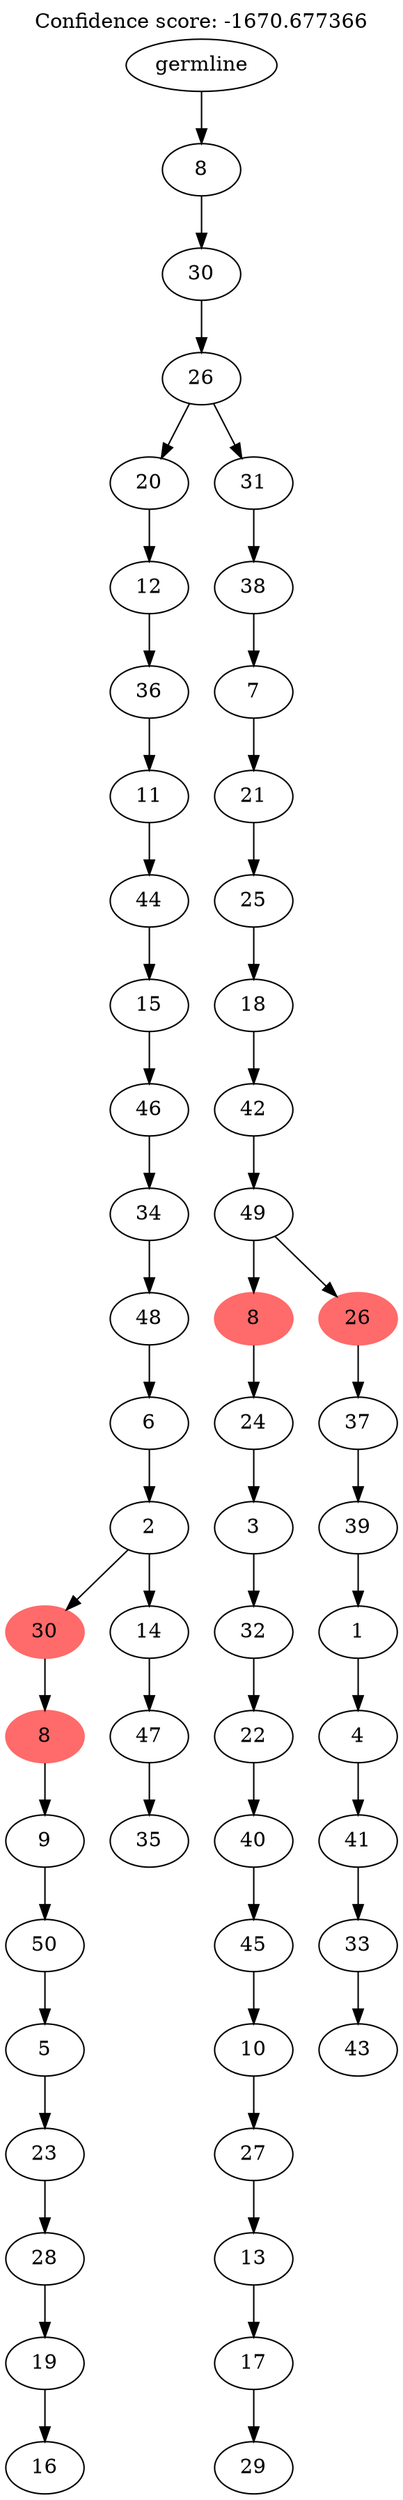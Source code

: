 digraph g {
	"53" -> "54";
	"54" [label="16"];
	"52" -> "53";
	"53" [label="19"];
	"51" -> "52";
	"52" [label="28"];
	"50" -> "51";
	"51" [label="23"];
	"49" -> "50";
	"50" [label="5"];
	"48" -> "49";
	"49" [label="50"];
	"47" -> "48";
	"48" [label="9"];
	"46" -> "47";
	"47" [color=indianred1, style=filled, label="8"];
	"44" -> "45";
	"45" [label="35"];
	"43" -> "44";
	"44" [label="47"];
	"42" -> "43";
	"43" [label="14"];
	"42" -> "46";
	"46" [color=indianred1, style=filled, label="30"];
	"41" -> "42";
	"42" [label="2"];
	"40" -> "41";
	"41" [label="6"];
	"39" -> "40";
	"40" [label="48"];
	"38" -> "39";
	"39" [label="34"];
	"37" -> "38";
	"38" [label="46"];
	"36" -> "37";
	"37" [label="15"];
	"35" -> "36";
	"36" [label="44"];
	"34" -> "35";
	"35" [label="11"];
	"33" -> "34";
	"34" [label="36"];
	"32" -> "33";
	"33" [label="12"];
	"30" -> "31";
	"31" [label="29"];
	"29" -> "30";
	"30" [label="17"];
	"28" -> "29";
	"29" [label="13"];
	"27" -> "28";
	"28" [label="27"];
	"26" -> "27";
	"27" [label="10"];
	"25" -> "26";
	"26" [label="45"];
	"24" -> "25";
	"25" [label="40"];
	"23" -> "24";
	"24" [label="22"];
	"22" -> "23";
	"23" [label="32"];
	"21" -> "22";
	"22" [label="3"];
	"20" -> "21";
	"21" [label="24"];
	"18" -> "19";
	"19" [label="43"];
	"17" -> "18";
	"18" [label="33"];
	"16" -> "17";
	"17" [label="41"];
	"15" -> "16";
	"16" [label="4"];
	"14" -> "15";
	"15" [label="1"];
	"13" -> "14";
	"14" [label="39"];
	"12" -> "13";
	"13" [label="37"];
	"11" -> "12";
	"12" [color=indianred1, style=filled, label="26"];
	"11" -> "20";
	"20" [color=indianred1, style=filled, label="8"];
	"10" -> "11";
	"11" [label="49"];
	"9" -> "10";
	"10" [label="42"];
	"8" -> "9";
	"9" [label="18"];
	"7" -> "8";
	"8" [label="25"];
	"6" -> "7";
	"7" [label="21"];
	"5" -> "6";
	"6" [label="7"];
	"4" -> "5";
	"5" [label="38"];
	"3" -> "4";
	"4" [label="31"];
	"3" -> "32";
	"32" [label="20"];
	"2" -> "3";
	"3" [label="26"];
	"1" -> "2";
	"2" [label="30"];
	"0" -> "1";
	"1" [label="8"];
	"0" [label="germline"];
	labelloc="t";
	label="Confidence score: -1670.677366";
}
